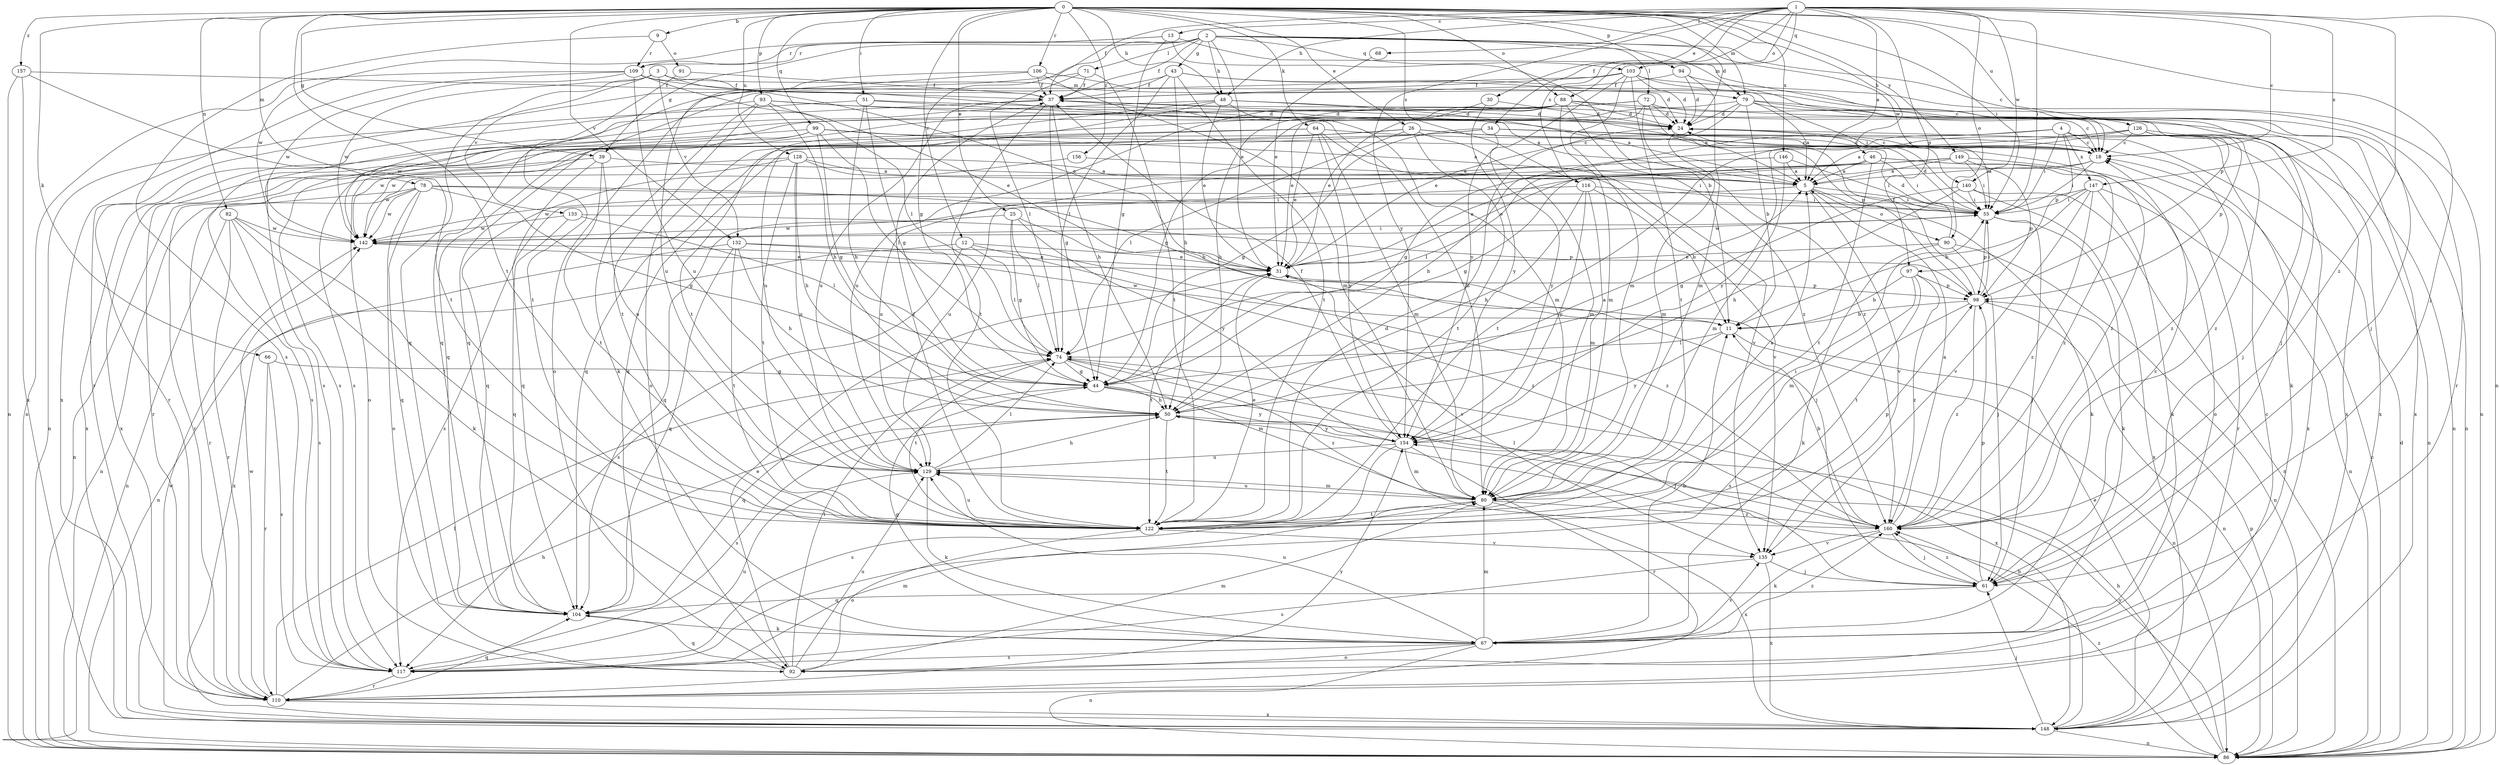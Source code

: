 strict digraph  {
0;
1;
2;
3;
4;
5;
9;
11;
12;
13;
18;
24;
25;
26;
30;
31;
34;
37;
39;
43;
44;
46;
48;
50;
51;
55;
61;
64;
66;
67;
68;
71;
72;
74;
78;
79;
80;
82;
86;
88;
90;
91;
92;
93;
94;
97;
98;
99;
103;
104;
106;
109;
110;
116;
117;
122;
126;
128;
129;
132;
133;
135;
140;
142;
146;
147;
148;
149;
154;
156;
157;
160;
0 -> 9  [label=b];
0 -> 12  [label=c];
0 -> 24  [label=d];
0 -> 25  [label=e];
0 -> 26  [label=e];
0 -> 39  [label=g];
0 -> 46  [label=h];
0 -> 48  [label=h];
0 -> 51  [label=i];
0 -> 55  [label=i];
0 -> 61  [label=j];
0 -> 64  [label=k];
0 -> 66  [label=k];
0 -> 78  [label=m];
0 -> 79  [label=m];
0 -> 82  [label=n];
0 -> 88  [label=o];
0 -> 93  [label=p];
0 -> 94  [label=p];
0 -> 99  [label=q];
0 -> 106  [label=r];
0 -> 116  [label=s];
0 -> 122  [label=t];
0 -> 126  [label=u];
0 -> 128  [label=u];
0 -> 132  [label=v];
0 -> 146  [label=x];
0 -> 149  [label=y];
0 -> 156  [label=z];
0 -> 157  [label=z];
1 -> 5  [label=a];
1 -> 13  [label=c];
1 -> 18  [label=c];
1 -> 30  [label=e];
1 -> 34  [label=f];
1 -> 37  [label=f];
1 -> 48  [label=h];
1 -> 55  [label=i];
1 -> 68  [label=l];
1 -> 86  [label=n];
1 -> 88  [label=o];
1 -> 90  [label=o];
1 -> 97  [label=p];
1 -> 103  [label=q];
1 -> 116  [label=s];
1 -> 140  [label=w];
1 -> 147  [label=x];
1 -> 154  [label=y];
1 -> 160  [label=z];
2 -> 18  [label=c];
2 -> 31  [label=e];
2 -> 37  [label=f];
2 -> 39  [label=g];
2 -> 43  [label=g];
2 -> 44  [label=g];
2 -> 48  [label=h];
2 -> 71  [label=l];
2 -> 72  [label=l];
2 -> 79  [label=m];
2 -> 103  [label=q];
2 -> 109  [label=r];
2 -> 140  [label=w];
3 -> 31  [label=e];
3 -> 79  [label=m];
3 -> 104  [label=q];
3 -> 132  [label=v];
3 -> 133  [label=v];
3 -> 142  [label=w];
4 -> 18  [label=c];
4 -> 50  [label=h];
4 -> 55  [label=i];
4 -> 67  [label=k];
4 -> 97  [label=p];
4 -> 122  [label=t];
4 -> 147  [label=x];
4 -> 148  [label=x];
5 -> 55  [label=i];
5 -> 67  [label=k];
5 -> 90  [label=o];
5 -> 135  [label=v];
5 -> 142  [label=w];
9 -> 91  [label=o];
9 -> 109  [label=r];
9 -> 117  [label=s];
11 -> 74  [label=l];
11 -> 86  [label=n];
11 -> 142  [label=w];
11 -> 154  [label=y];
12 -> 31  [label=e];
12 -> 74  [label=l];
12 -> 86  [label=n];
12 -> 117  [label=s];
12 -> 160  [label=z];
13 -> 11  [label=b];
13 -> 44  [label=g];
13 -> 98  [label=p];
13 -> 109  [label=r];
13 -> 142  [label=w];
18 -> 5  [label=a];
18 -> 31  [label=e];
18 -> 55  [label=i];
24 -> 18  [label=c];
24 -> 80  [label=m];
25 -> 44  [label=g];
25 -> 61  [label=j];
25 -> 74  [label=l];
25 -> 142  [label=w];
25 -> 154  [label=y];
26 -> 18  [label=c];
26 -> 74  [label=l];
26 -> 80  [label=m];
26 -> 104  [label=q];
26 -> 122  [label=t];
26 -> 142  [label=w];
26 -> 160  [label=z];
30 -> 24  [label=d];
30 -> 31  [label=e];
30 -> 154  [label=y];
31 -> 98  [label=p];
31 -> 122  [label=t];
31 -> 135  [label=v];
34 -> 18  [label=c];
34 -> 44  [label=g];
34 -> 55  [label=i];
34 -> 104  [label=q];
34 -> 142  [label=w];
34 -> 154  [label=y];
34 -> 160  [label=z];
37 -> 24  [label=d];
37 -> 44  [label=g];
37 -> 50  [label=h];
37 -> 117  [label=s];
37 -> 122  [label=t];
37 -> 129  [label=u];
37 -> 148  [label=x];
39 -> 5  [label=a];
39 -> 86  [label=n];
39 -> 104  [label=q];
39 -> 122  [label=t];
39 -> 129  [label=u];
43 -> 37  [label=f];
43 -> 50  [label=h];
43 -> 55  [label=i];
43 -> 61  [label=j];
43 -> 74  [label=l];
43 -> 104  [label=q];
43 -> 122  [label=t];
44 -> 50  [label=h];
44 -> 61  [label=j];
44 -> 104  [label=q];
44 -> 154  [label=y];
46 -> 5  [label=a];
46 -> 44  [label=g];
46 -> 55  [label=i];
46 -> 74  [label=l];
46 -> 92  [label=o];
46 -> 122  [label=t];
46 -> 160  [label=z];
48 -> 5  [label=a];
48 -> 24  [label=d];
48 -> 31  [label=e];
48 -> 80  [label=m];
48 -> 122  [label=t];
48 -> 129  [label=u];
48 -> 142  [label=w];
50 -> 5  [label=a];
50 -> 117  [label=s];
50 -> 122  [label=t];
50 -> 154  [label=y];
51 -> 5  [label=a];
51 -> 24  [label=d];
51 -> 44  [label=g];
51 -> 50  [label=h];
51 -> 86  [label=n];
55 -> 24  [label=d];
55 -> 61  [label=j];
55 -> 67  [label=k];
55 -> 98  [label=p];
55 -> 142  [label=w];
61 -> 18  [label=c];
61 -> 98  [label=p];
61 -> 104  [label=q];
61 -> 160  [label=z];
64 -> 18  [label=c];
64 -> 31  [label=e];
64 -> 80  [label=m];
64 -> 110  [label=r];
64 -> 135  [label=v];
64 -> 148  [label=x];
64 -> 154  [label=y];
66 -> 44  [label=g];
66 -> 110  [label=r];
66 -> 117  [label=s];
67 -> 11  [label=b];
67 -> 44  [label=g];
67 -> 80  [label=m];
67 -> 86  [label=n];
67 -> 92  [label=o];
67 -> 117  [label=s];
67 -> 129  [label=u];
67 -> 135  [label=v];
67 -> 160  [label=z];
68 -> 31  [label=e];
71 -> 37  [label=f];
71 -> 74  [label=l];
71 -> 92  [label=o];
71 -> 122  [label=t];
72 -> 5  [label=a];
72 -> 24  [label=d];
72 -> 44  [label=g];
72 -> 92  [label=o];
72 -> 117  [label=s];
72 -> 148  [label=x];
72 -> 160  [label=z];
74 -> 44  [label=g];
74 -> 80  [label=m];
74 -> 122  [label=t];
74 -> 148  [label=x];
74 -> 160  [label=z];
78 -> 11  [label=b];
78 -> 44  [label=g];
78 -> 55  [label=i];
78 -> 86  [label=n];
78 -> 92  [label=o];
78 -> 104  [label=q];
78 -> 110  [label=r];
78 -> 142  [label=w];
79 -> 5  [label=a];
79 -> 11  [label=b];
79 -> 18  [label=c];
79 -> 24  [label=d];
79 -> 31  [label=e];
79 -> 61  [label=j];
79 -> 86  [label=n];
79 -> 117  [label=s];
80 -> 5  [label=a];
80 -> 122  [label=t];
80 -> 129  [label=u];
80 -> 148  [label=x];
80 -> 160  [label=z];
82 -> 67  [label=k];
82 -> 86  [label=n];
82 -> 110  [label=r];
82 -> 117  [label=s];
82 -> 122  [label=t];
82 -> 142  [label=w];
86 -> 18  [label=c];
86 -> 24  [label=d];
86 -> 50  [label=h];
86 -> 98  [label=p];
86 -> 154  [label=y];
86 -> 160  [label=z];
88 -> 24  [label=d];
88 -> 31  [label=e];
88 -> 50  [label=h];
88 -> 80  [label=m];
88 -> 86  [label=n];
88 -> 104  [label=q];
88 -> 129  [label=u];
88 -> 148  [label=x];
88 -> 160  [label=z];
90 -> 24  [label=d];
90 -> 31  [label=e];
90 -> 61  [label=j];
90 -> 67  [label=k];
90 -> 86  [label=n];
91 -> 37  [label=f];
91 -> 122  [label=t];
92 -> 18  [label=c];
92 -> 31  [label=e];
92 -> 74  [label=l];
92 -> 80  [label=m];
92 -> 104  [label=q];
92 -> 129  [label=u];
93 -> 24  [label=d];
93 -> 31  [label=e];
93 -> 50  [label=h];
93 -> 67  [label=k];
93 -> 98  [label=p];
93 -> 110  [label=r];
93 -> 122  [label=t];
94 -> 18  [label=c];
94 -> 24  [label=d];
94 -> 37  [label=f];
94 -> 80  [label=m];
97 -> 11  [label=b];
97 -> 80  [label=m];
97 -> 98  [label=p];
97 -> 122  [label=t];
97 -> 160  [label=z];
98 -> 11  [label=b];
98 -> 37  [label=f];
98 -> 55  [label=i];
98 -> 86  [label=n];
98 -> 117  [label=s];
98 -> 160  [label=z];
99 -> 5  [label=a];
99 -> 18  [label=c];
99 -> 44  [label=g];
99 -> 74  [label=l];
99 -> 92  [label=o];
99 -> 117  [label=s];
99 -> 148  [label=x];
103 -> 24  [label=d];
103 -> 37  [label=f];
103 -> 80  [label=m];
103 -> 86  [label=n];
103 -> 104  [label=q];
103 -> 110  [label=r];
103 -> 122  [label=t];
103 -> 154  [label=y];
104 -> 67  [label=k];
106 -> 24  [label=d];
106 -> 37  [label=f];
106 -> 80  [label=m];
106 -> 110  [label=r];
106 -> 129  [label=u];
109 -> 37  [label=f];
109 -> 74  [label=l];
109 -> 80  [label=m];
109 -> 86  [label=n];
109 -> 129  [label=u];
109 -> 142  [label=w];
109 -> 148  [label=x];
110 -> 50  [label=h];
110 -> 74  [label=l];
110 -> 104  [label=q];
110 -> 142  [label=w];
110 -> 148  [label=x];
110 -> 154  [label=y];
116 -> 11  [label=b];
116 -> 50  [label=h];
116 -> 55  [label=i];
116 -> 80  [label=m];
116 -> 104  [label=q];
116 -> 154  [label=y];
117 -> 80  [label=m];
117 -> 110  [label=r];
117 -> 129  [label=u];
122 -> 24  [label=d];
122 -> 31  [label=e];
122 -> 37  [label=f];
122 -> 55  [label=i];
122 -> 92  [label=o];
122 -> 98  [label=p];
122 -> 129  [label=u];
122 -> 135  [label=v];
126 -> 5  [label=a];
126 -> 18  [label=c];
126 -> 44  [label=g];
126 -> 61  [label=j];
126 -> 86  [label=n];
126 -> 98  [label=p];
126 -> 154  [label=y];
126 -> 160  [label=z];
128 -> 5  [label=a];
128 -> 50  [label=h];
128 -> 55  [label=i];
128 -> 110  [label=r];
128 -> 122  [label=t];
128 -> 129  [label=u];
128 -> 135  [label=v];
128 -> 142  [label=w];
129 -> 50  [label=h];
129 -> 67  [label=k];
129 -> 74  [label=l];
129 -> 80  [label=m];
132 -> 31  [label=e];
132 -> 50  [label=h];
132 -> 104  [label=q];
132 -> 122  [label=t];
132 -> 148  [label=x];
132 -> 160  [label=z];
133 -> 74  [label=l];
133 -> 98  [label=p];
133 -> 104  [label=q];
133 -> 142  [label=w];
135 -> 61  [label=j];
135 -> 117  [label=s];
135 -> 148  [label=x];
140 -> 44  [label=g];
140 -> 50  [label=h];
140 -> 55  [label=i];
140 -> 86  [label=n];
140 -> 148  [label=x];
142 -> 31  [label=e];
142 -> 55  [label=i];
146 -> 5  [label=a];
146 -> 55  [label=i];
146 -> 80  [label=m];
146 -> 129  [label=u];
147 -> 11  [label=b];
147 -> 55  [label=i];
147 -> 67  [label=k];
147 -> 86  [label=n];
147 -> 117  [label=s];
147 -> 135  [label=v];
147 -> 160  [label=z];
148 -> 31  [label=e];
148 -> 50  [label=h];
148 -> 61  [label=j];
148 -> 86  [label=n];
148 -> 142  [label=w];
149 -> 5  [label=a];
149 -> 31  [label=e];
149 -> 55  [label=i];
149 -> 98  [label=p];
149 -> 110  [label=r];
149 -> 129  [label=u];
154 -> 37  [label=f];
154 -> 80  [label=m];
154 -> 110  [label=r];
154 -> 117  [label=s];
154 -> 129  [label=u];
156 -> 5  [label=a];
156 -> 104  [label=q];
157 -> 37  [label=f];
157 -> 86  [label=n];
157 -> 122  [label=t];
157 -> 148  [label=x];
160 -> 5  [label=a];
160 -> 11  [label=b];
160 -> 61  [label=j];
160 -> 67  [label=k];
160 -> 74  [label=l];
160 -> 135  [label=v];
}
